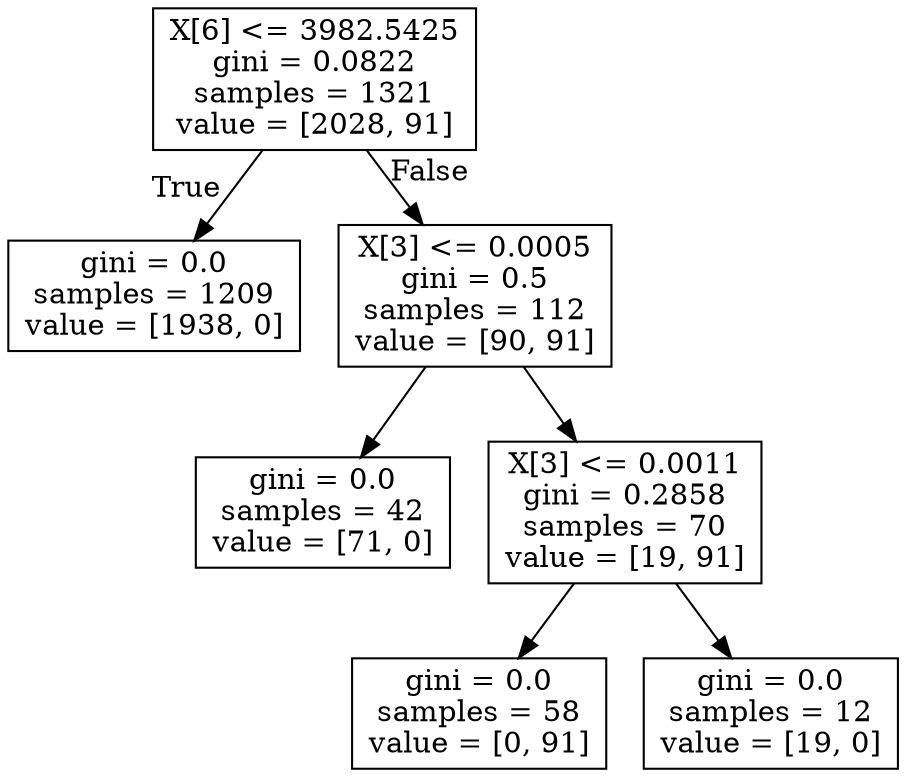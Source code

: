 digraph Tree {
node [shape=box] ;
0 [label="X[6] <= 3982.5425\ngini = 0.0822\nsamples = 1321\nvalue = [2028, 91]"] ;
1 [label="gini = 0.0\nsamples = 1209\nvalue = [1938, 0]"] ;
0 -> 1 [labeldistance=2.5, labelangle=45, headlabel="True"] ;
2 [label="X[3] <= 0.0005\ngini = 0.5\nsamples = 112\nvalue = [90, 91]"] ;
0 -> 2 [labeldistance=2.5, labelangle=-45, headlabel="False"] ;
3 [label="gini = 0.0\nsamples = 42\nvalue = [71, 0]"] ;
2 -> 3 ;
4 [label="X[3] <= 0.0011\ngini = 0.2858\nsamples = 70\nvalue = [19, 91]"] ;
2 -> 4 ;
5 [label="gini = 0.0\nsamples = 58\nvalue = [0, 91]"] ;
4 -> 5 ;
6 [label="gini = 0.0\nsamples = 12\nvalue = [19, 0]"] ;
4 -> 6 ;
}